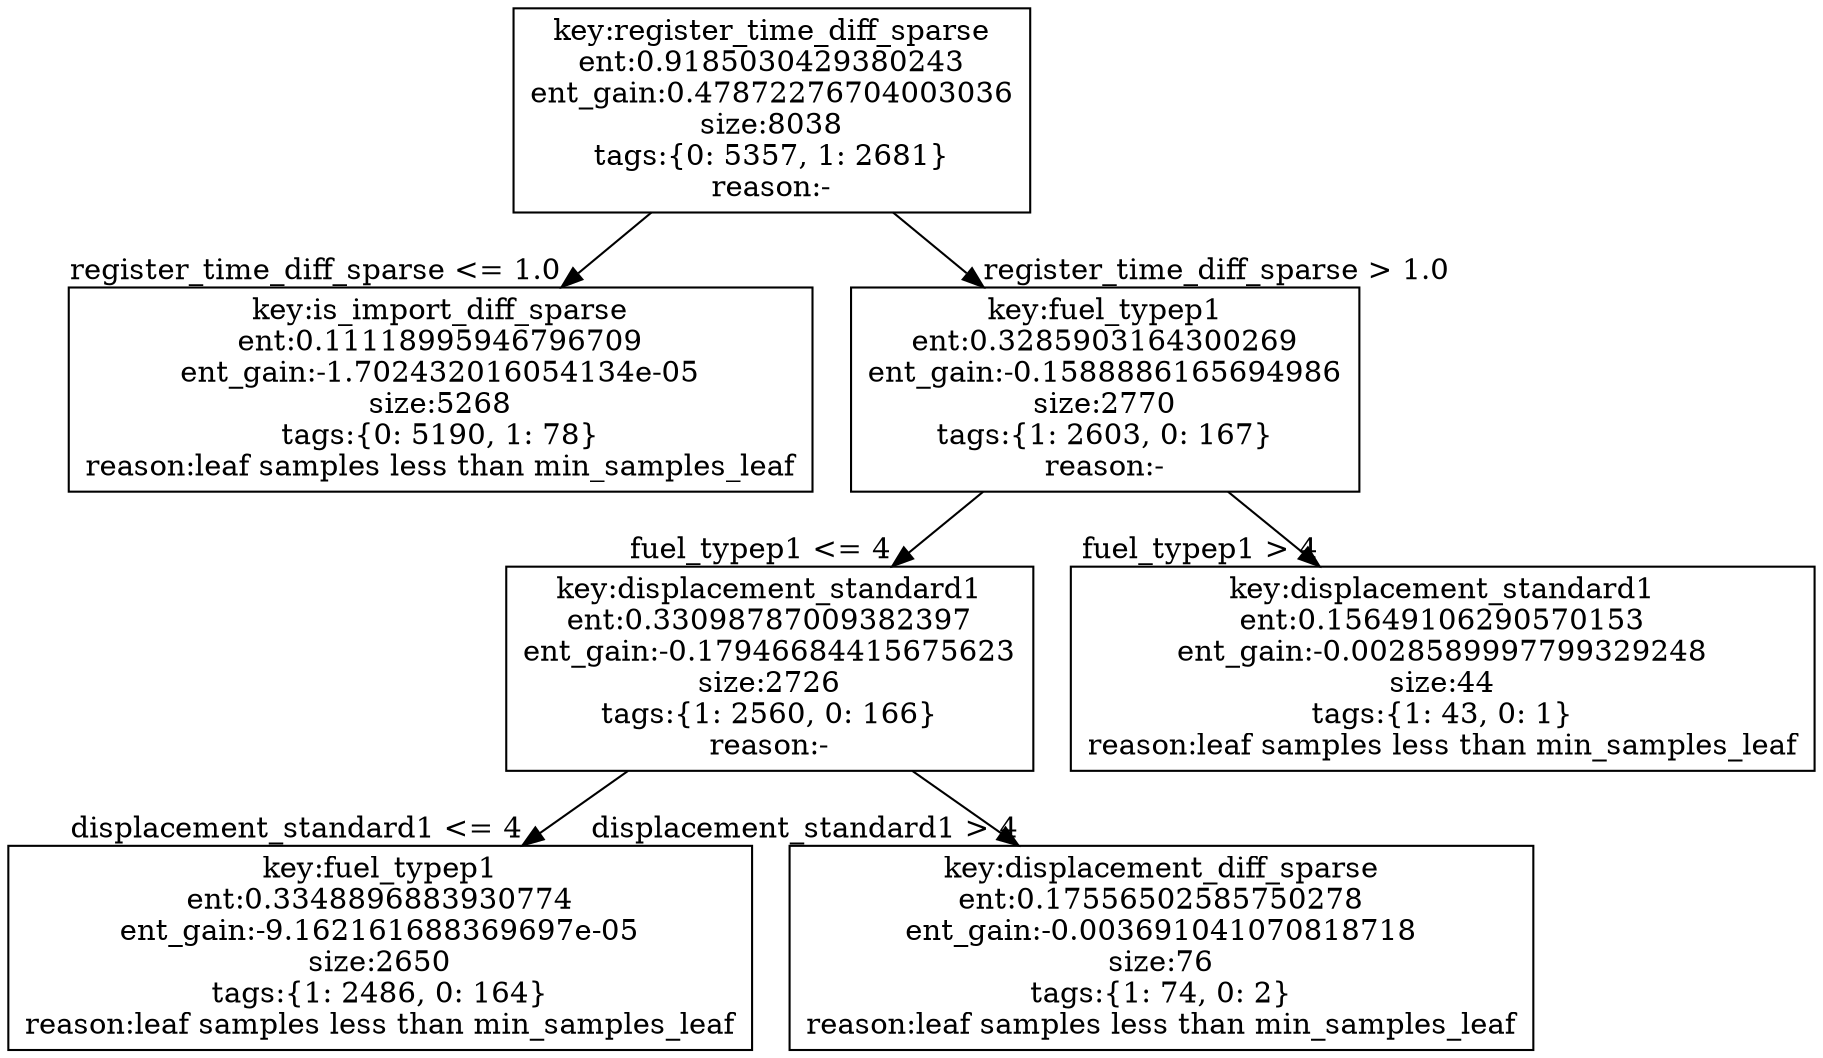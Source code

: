 digraph Tree {
node [shape=box] ;
 0 [label="key:register_time_diff_sparse\nent:0.9185030429380243\nent_gain:0.47872276704003036\nsize:8038\ntags:{0: 5357, 1: 2681}\nreason:-"];
1 [label="key:is_import_diff_sparse\nent:0.11118995946796709\nent_gain:-1.702432016054134e-05\nsize:5268\ntags:{0: 5190, 1: 78}\nreason:leaf samples less than min_samples_leaf"];
2 [label="key:fuel_typep1\nent:0.3285903164300269\nent_gain:-0.1588886165694986\nsize:2770\ntags:{1: 2603, 0: 167}\nreason:-"];
3 [label="key:displacement_standard1\nent:0.33098787009382397\nent_gain:-0.17946684415675623\nsize:2726\ntags:{1: 2560, 0: 166}\nreason:-"];
4 [label="key:fuel_typep1\nent:0.3348896883930774\nent_gain:-9.162161688369697e-05\nsize:2650\ntags:{1: 2486, 0: 164}\nreason:leaf samples less than min_samples_leaf"];
5 [label="key:displacement_diff_sparse\nent:0.17556502585750278\nent_gain:-0.003691041070818718\nsize:76\ntags:{1: 74, 0: 2}\nreason:leaf samples less than min_samples_leaf"];
6 [label="key:displacement_standard1\nent:0.15649106290570153\nent_gain:-0.0028589997799329248\nsize:44\ntags:{1: 43, 0: 1}\nreason:leaf samples less than min_samples_leaf"];
0 -> 1 [headlabel="register_time_diff_sparse <= 1.0"];
0 -> 2 [headlabel="register_time_diff_sparse > 1.0"];
2 -> 3 [headlabel="fuel_typep1 <= 4"];
3 -> 4 [headlabel="displacement_standard1 <= 4"];
3 -> 5 [headlabel="displacement_standard1 > 4"];
2 -> 6 [headlabel="fuel_typep1 > 4"];
}